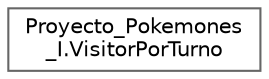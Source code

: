 digraph "Graphical Class Hierarchy"
{
 // LATEX_PDF_SIZE
  bgcolor="transparent";
  edge [fontname=Helvetica,fontsize=10,labelfontname=Helvetica,labelfontsize=10];
  node [fontname=Helvetica,fontsize=10,shape=box,height=0.2,width=0.4];
  rankdir="LR";
  Node0 [id="Node000000",label="Proyecto_Pokemones\l_I.VisitorPorTurno",height=0.2,width=0.4,color="grey40", fillcolor="white", style="filled",URL="$class_proyecto___pokemones___i_1_1_visitor_por_turno.html",tooltip=" "];
}
